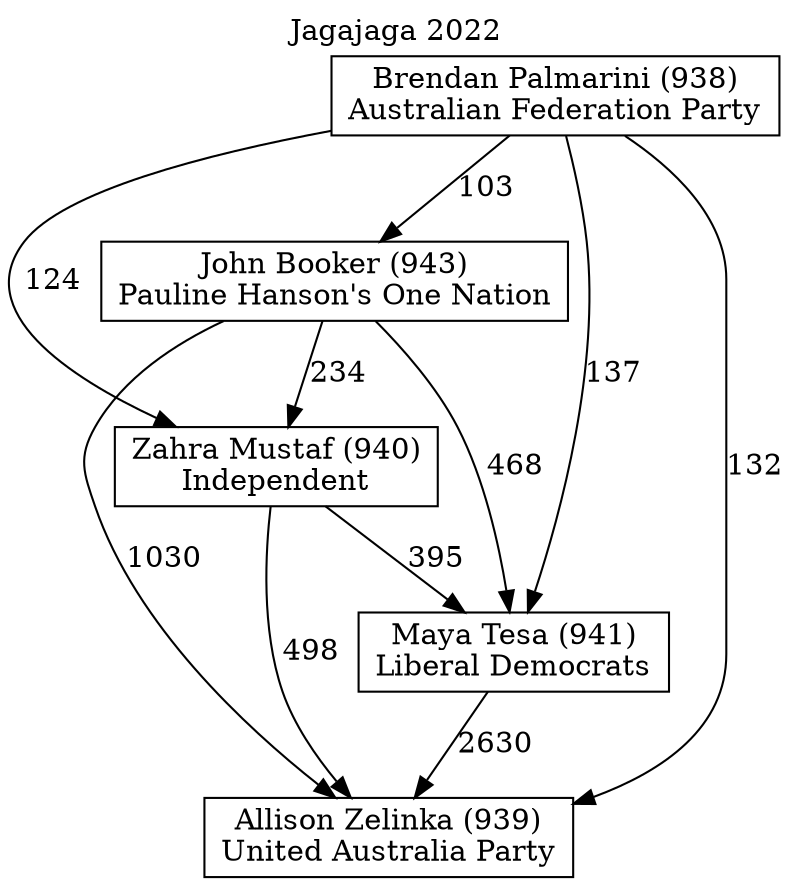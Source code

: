 // House preference flow
digraph "Allison Zelinka (939)_Jagajaga_2022" {
	graph [label="Jagajaga 2022" labelloc=t mclimit=10]
	node [shape=box]
	"Allison Zelinka (939)" [label="Allison Zelinka (939)
United Australia Party"]
	"Maya Tesa (941)" [label="Maya Tesa (941)
Liberal Democrats"]
	"Zahra Mustaf (940)" [label="Zahra Mustaf (940)
Independent"]
	"John Booker (943)" [label="John Booker (943)
Pauline Hanson's One Nation"]
	"Brendan Palmarini (938)" [label="Brendan Palmarini (938)
Australian Federation Party"]
	"Maya Tesa (941)" -> "Allison Zelinka (939)" [label=2630]
	"Zahra Mustaf (940)" -> "Maya Tesa (941)" [label=395]
	"John Booker (943)" -> "Zahra Mustaf (940)" [label=234]
	"Brendan Palmarini (938)" -> "John Booker (943)" [label=103]
	"Zahra Mustaf (940)" -> "Allison Zelinka (939)" [label=498]
	"John Booker (943)" -> "Allison Zelinka (939)" [label=1030]
	"Brendan Palmarini (938)" -> "Allison Zelinka (939)" [label=132]
	"Brendan Palmarini (938)" -> "Zahra Mustaf (940)" [label=124]
	"John Booker (943)" -> "Maya Tesa (941)" [label=468]
	"Brendan Palmarini (938)" -> "Maya Tesa (941)" [label=137]
}
